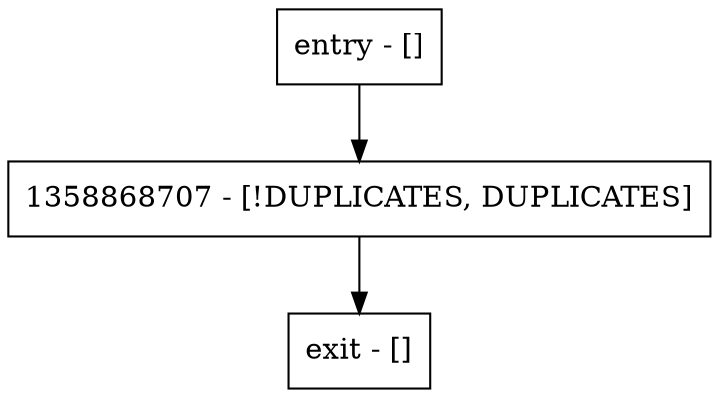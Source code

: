 digraph main {
node [shape=record];
entry [label="entry - []"];
exit [label="exit - []"];
1358868707 [label="1358868707 - [!DUPLICATES, DUPLICATES]"];
entry;
exit;
entry -> 1358868707;
1358868707 -> exit;
}
